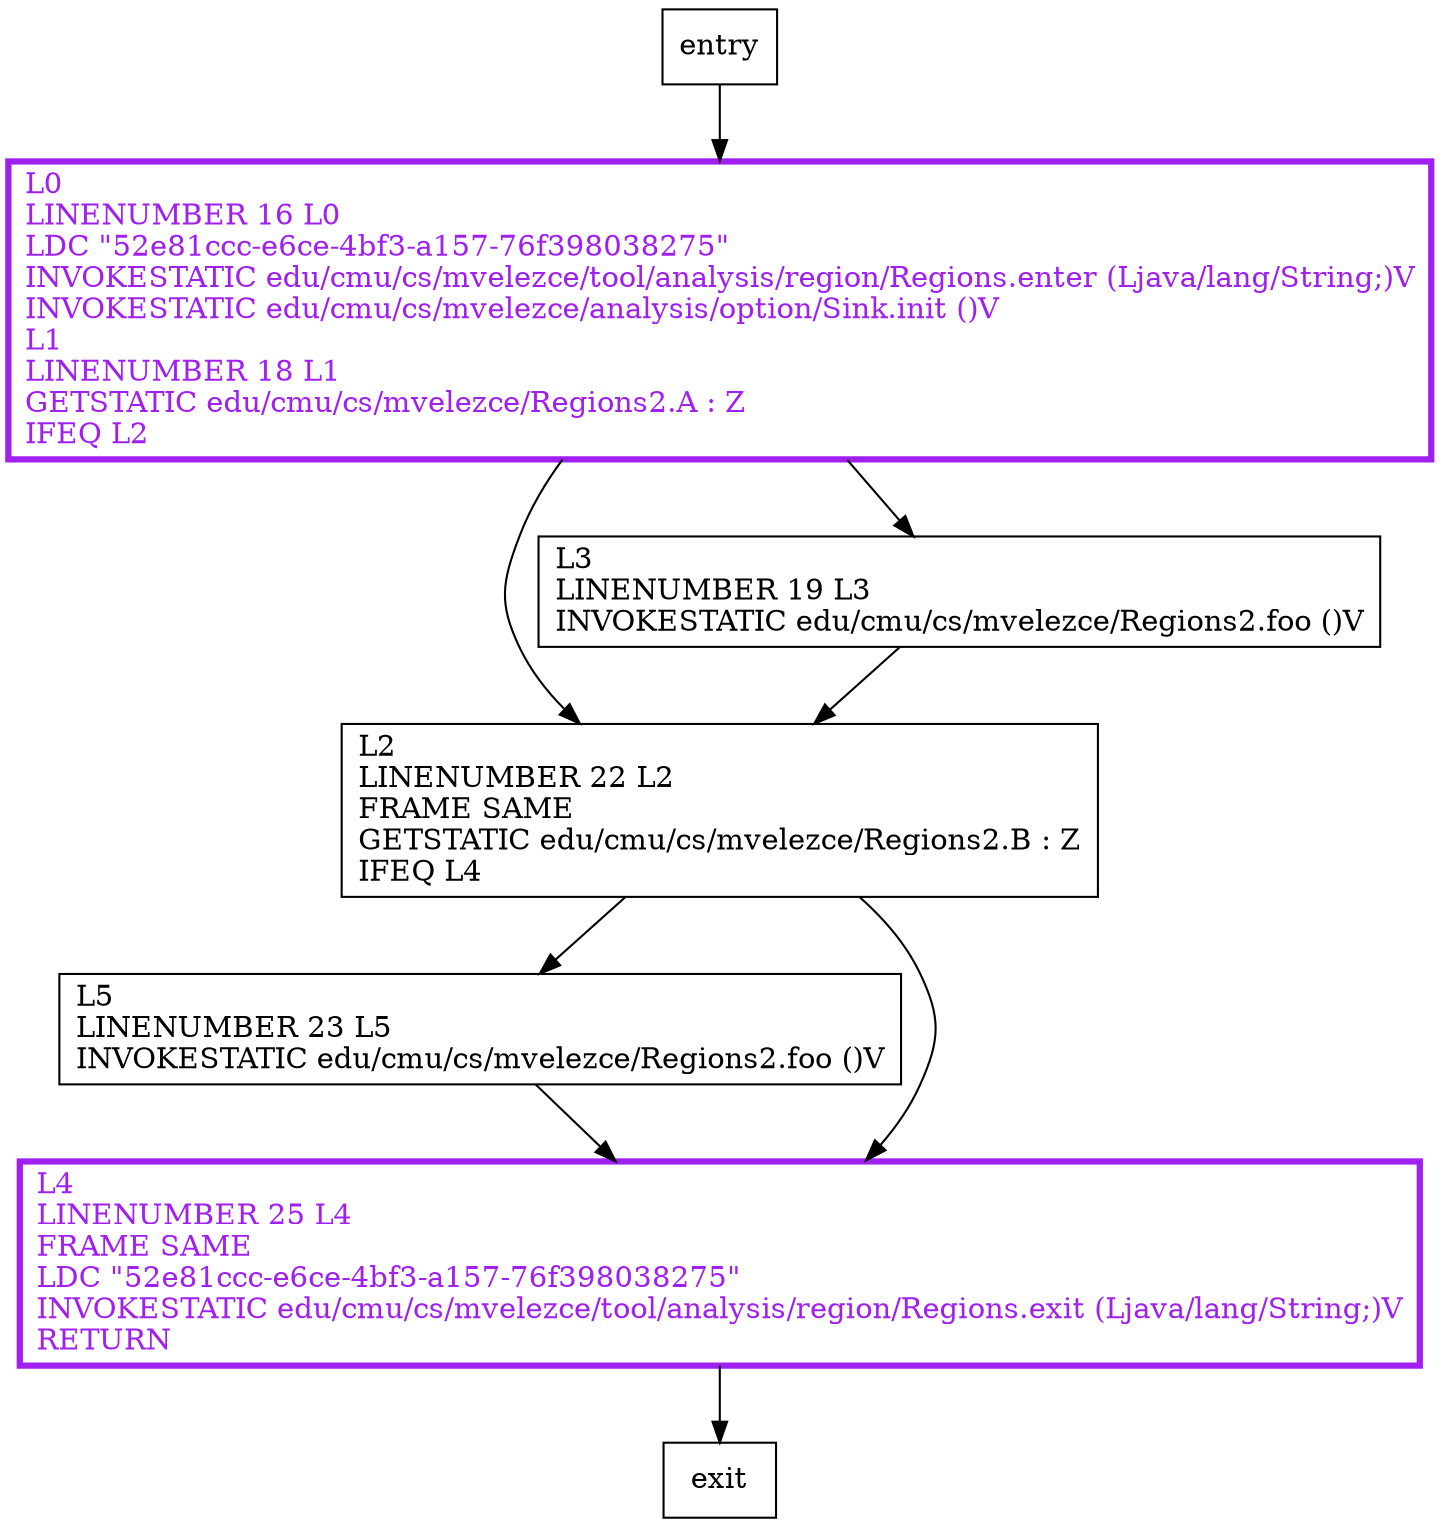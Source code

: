 digraph main {
node [shape=record];
1861616277 [label="L5\lLINENUMBER 23 L5\lINVOKESTATIC edu/cmu/cs/mvelezce/Regions2.foo ()V\l"];
1016881733 [label="L2\lLINENUMBER 22 L2\lFRAME SAME\lGETSTATIC edu/cmu/cs/mvelezce/Regions2.B : Z\lIFEQ L4\l"];
491762195 [label="L4\lLINENUMBER 25 L4\lFRAME SAME\lLDC \"52e81ccc-e6ce-4bf3-a157-76f398038275\"\lINVOKESTATIC edu/cmu/cs/mvelezce/tool/analysis/region/Regions.exit (Ljava/lang/String;)V\lRETURN\l"];
1829496747 [label="L3\lLINENUMBER 19 L3\lINVOKESTATIC edu/cmu/cs/mvelezce/Regions2.foo ()V\l"];
1434769862 [label="L0\lLINENUMBER 16 L0\lLDC \"52e81ccc-e6ce-4bf3-a157-76f398038275\"\lINVOKESTATIC edu/cmu/cs/mvelezce/tool/analysis/region/Regions.enter (Ljava/lang/String;)V\lINVOKESTATIC edu/cmu/cs/mvelezce/analysis/option/Sink.init ()V\lL1\lLINENUMBER 18 L1\lGETSTATIC edu/cmu/cs/mvelezce/Regions2.A : Z\lIFEQ L2\l"];
entry;
exit;
1861616277 -> 491762195;
entry -> 1434769862;
1016881733 -> 1861616277;
1016881733 -> 491762195;
491762195 -> exit;
1829496747 -> 1016881733;
1434769862 -> 1016881733;
1434769862 -> 1829496747;
491762195[fontcolor="purple", penwidth=3, color="purple"];
1434769862[fontcolor="purple", penwidth=3, color="purple"];
}
